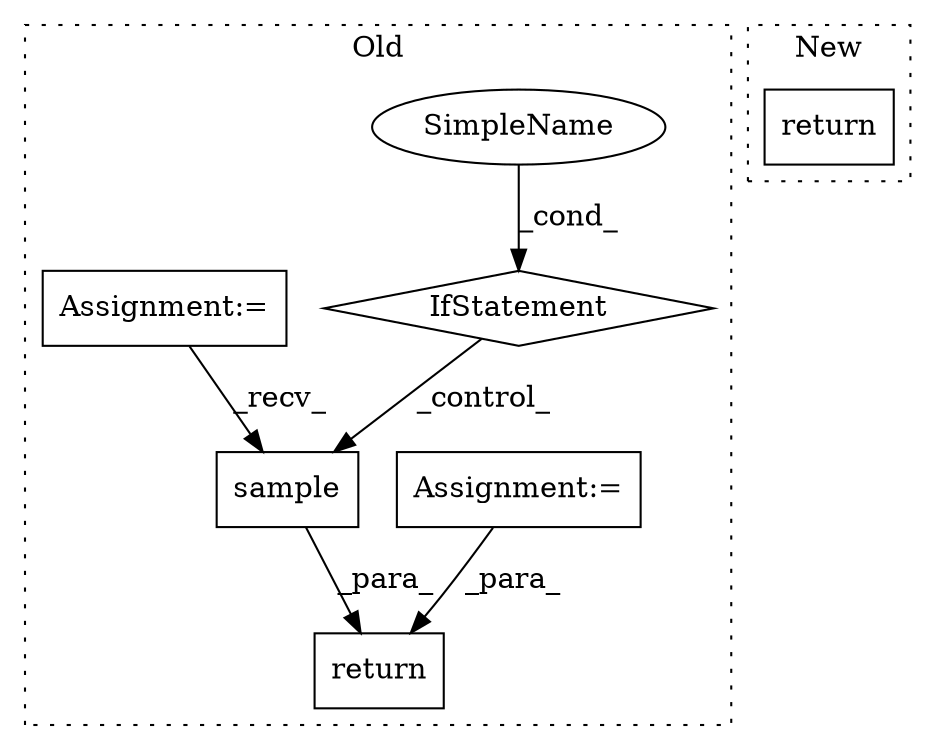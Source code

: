 digraph G {
subgraph cluster0 {
1 [label="sample" a="32" s="3306,3328" l="7,1" shape="box"];
3 [label="return" a="41" s="3511" l="7" shape="box"];
4 [label="Assignment:=" a="7" s="3219" l="4" shape="box"];
5 [label="IfStatement" a="25" s="3387" l="47" shape="diamond"];
6 [label="SimpleName" a="42" s="3429" l="5" shape="ellipse"];
7 [label="Assignment:=" a="7" s="3387" l="47" shape="box"];
label = "Old";
style="dotted";
}
subgraph cluster1 {
2 [label="return" a="41" s="7247" l="7" shape="box"];
label = "New";
style="dotted";
}
1 -> 3 [label="_para_"];
4 -> 3 [label="_para_"];
5 -> 1 [label="_control_"];
6 -> 5 [label="_cond_"];
7 -> 1 [label="_recv_"];
}